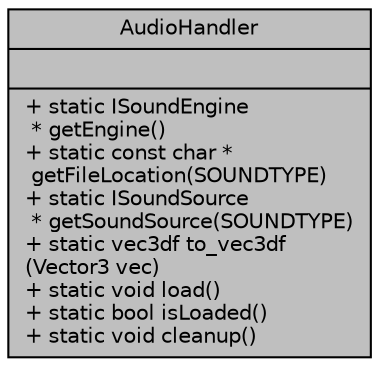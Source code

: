 digraph "AudioHandler"
{
 // LATEX_PDF_SIZE
  edge [fontname="Helvetica",fontsize="10",labelfontname="Helvetica",labelfontsize="10"];
  node [fontname="Helvetica",fontsize="10",shape=record];
  Node1 [label="{AudioHandler\n||+ static ISoundEngine\l * getEngine()\l+ static const char *\l getFileLocation(SOUNDTYPE)\l+ static ISoundSource\l * getSoundSource(SOUNDTYPE)\l+ static vec3df to_vec3df\l(Vector3 vec)\l+ static void load()\l+ static bool isLoaded()\l+ static void cleanup()\l}",height=0.2,width=0.4,color="black", fillcolor="grey75", style="filled", fontcolor="black",tooltip="Handles all the Audio in our Game."];
}

